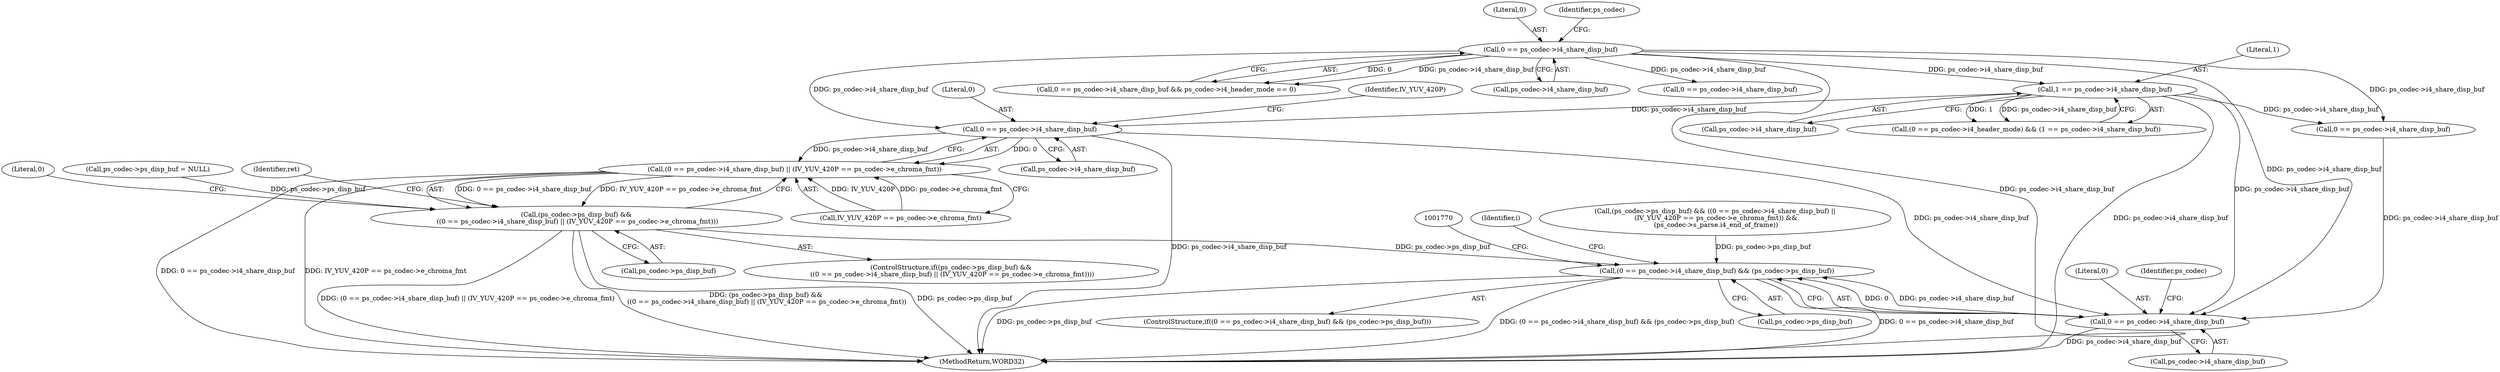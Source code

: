 digraph "0_Android_87fb7909c49e6a4510ba86ace1ffc83459c7e1b9@pointer" {
"1001302" [label="(Call,0 == ps_codec->i4_share_disp_buf)"];
"1000354" [label="(Call,0 == ps_codec->i4_share_disp_buf)"];
"1000706" [label="(Call,1 == ps_codec->i4_share_disp_buf)"];
"1001301" [label="(Call,(0 == ps_codec->i4_share_disp_buf) || (IV_YUV_420P == ps_codec->e_chroma_fmt))"];
"1001297" [label="(Call,(ps_codec->ps_disp_buf) &&\n ((0 == ps_codec->i4_share_disp_buf) || (IV_YUV_420P == ps_codec->e_chroma_fmt)))"];
"1001759" [label="(Call,(0 == ps_codec->i4_share_disp_buf) && (ps_codec->ps_disp_buf))"];
"1001760" [label="(Call,0 == ps_codec->i4_share_disp_buf)"];
"1000353" [label="(Call,0 == ps_codec->i4_share_disp_buf && ps_codec->i4_header_mode == 0)"];
"1001297" [label="(Call,(ps_codec->ps_disp_buf) &&\n ((0 == ps_codec->i4_share_disp_buf) || (IV_YUV_420P == ps_codec->e_chroma_fmt)))"];
"1001303" [label="(Literal,0)"];
"1001308" [label="(Identifier,IV_YUV_420P)"];
"1001316" [label="(Literal,0)"];
"1000707" [label="(Literal,1)"];
"1001302" [label="(Call,0 == ps_codec->i4_share_disp_buf)"];
"1000706" [label="(Call,1 == ps_codec->i4_share_disp_buf)"];
"1000356" [label="(Call,ps_codec->i4_share_disp_buf)"];
"1001780" [label="(Identifier,i)"];
"1001765" [label="(Call,ps_codec->ps_disp_buf)"];
"1000780" [label="(Call,ps_codec->ps_disp_buf = NULL)"];
"1001582" [label="(Call,0 == ps_codec->i4_share_disp_buf)"];
"1000514" [label="(Call,0 == ps_codec->i4_share_disp_buf)"];
"1001918" [label="(MethodReturn,WORD32)"];
"1001759" [label="(Call,(0 == ps_codec->i4_share_disp_buf) && (ps_codec->ps_disp_buf))"];
"1001304" [label="(Call,ps_codec->i4_share_disp_buf)"];
"1000354" [label="(Call,0 == ps_codec->i4_share_disp_buf)"];
"1001397" [label="(Identifier,ret)"];
"1000355" [label="(Literal,0)"];
"1001296" [label="(ControlStructure,if((ps_codec->ps_disp_buf) &&\n ((0 == ps_codec->i4_share_disp_buf) || (IV_YUV_420P == ps_codec->e_chroma_fmt))))"];
"1001762" [label="(Call,ps_codec->i4_share_disp_buf)"];
"1000700" [label="(Call,(0 == ps_codec->i4_header_mode) && (1 == ps_codec->i4_share_disp_buf))"];
"1001298" [label="(Call,ps_codec->ps_disp_buf)"];
"1001760" [label="(Call,0 == ps_codec->i4_share_disp_buf)"];
"1001758" [label="(ControlStructure,if((0 == ps_codec->i4_share_disp_buf) && (ps_codec->ps_disp_buf)))"];
"1001301" [label="(Call,(0 == ps_codec->i4_share_disp_buf) || (IV_YUV_420P == ps_codec->e_chroma_fmt))"];
"1000361" [label="(Identifier,ps_codec)"];
"1001761" [label="(Literal,0)"];
"1000708" [label="(Call,ps_codec->i4_share_disp_buf)"];
"1001576" [label="(Call,(ps_codec->ps_disp_buf) && ((0 == ps_codec->i4_share_disp_buf) ||\n (IV_YUV_420P == ps_codec->e_chroma_fmt)) &&\n (ps_codec->s_parse.i4_end_of_frame))"];
"1001766" [label="(Identifier,ps_codec)"];
"1001307" [label="(Call,IV_YUV_420P == ps_codec->e_chroma_fmt)"];
"1001302" -> "1001301"  [label="AST: "];
"1001302" -> "1001304"  [label="CFG: "];
"1001303" -> "1001302"  [label="AST: "];
"1001304" -> "1001302"  [label="AST: "];
"1001308" -> "1001302"  [label="CFG: "];
"1001301" -> "1001302"  [label="CFG: "];
"1001302" -> "1001918"  [label="DDG: ps_codec->i4_share_disp_buf"];
"1001302" -> "1001301"  [label="DDG: 0"];
"1001302" -> "1001301"  [label="DDG: ps_codec->i4_share_disp_buf"];
"1000354" -> "1001302"  [label="DDG: ps_codec->i4_share_disp_buf"];
"1000706" -> "1001302"  [label="DDG: ps_codec->i4_share_disp_buf"];
"1001302" -> "1001760"  [label="DDG: ps_codec->i4_share_disp_buf"];
"1000354" -> "1000353"  [label="AST: "];
"1000354" -> "1000356"  [label="CFG: "];
"1000355" -> "1000354"  [label="AST: "];
"1000356" -> "1000354"  [label="AST: "];
"1000361" -> "1000354"  [label="CFG: "];
"1000353" -> "1000354"  [label="CFG: "];
"1000354" -> "1001918"  [label="DDG: ps_codec->i4_share_disp_buf"];
"1000354" -> "1000353"  [label="DDG: 0"];
"1000354" -> "1000353"  [label="DDG: ps_codec->i4_share_disp_buf"];
"1000354" -> "1000514"  [label="DDG: ps_codec->i4_share_disp_buf"];
"1000354" -> "1000706"  [label="DDG: ps_codec->i4_share_disp_buf"];
"1000354" -> "1001582"  [label="DDG: ps_codec->i4_share_disp_buf"];
"1000354" -> "1001760"  [label="DDG: ps_codec->i4_share_disp_buf"];
"1000706" -> "1000700"  [label="AST: "];
"1000706" -> "1000708"  [label="CFG: "];
"1000707" -> "1000706"  [label="AST: "];
"1000708" -> "1000706"  [label="AST: "];
"1000700" -> "1000706"  [label="CFG: "];
"1000706" -> "1001918"  [label="DDG: ps_codec->i4_share_disp_buf"];
"1000706" -> "1000700"  [label="DDG: 1"];
"1000706" -> "1000700"  [label="DDG: ps_codec->i4_share_disp_buf"];
"1000706" -> "1001582"  [label="DDG: ps_codec->i4_share_disp_buf"];
"1000706" -> "1001760"  [label="DDG: ps_codec->i4_share_disp_buf"];
"1001301" -> "1001297"  [label="AST: "];
"1001301" -> "1001307"  [label="CFG: "];
"1001307" -> "1001301"  [label="AST: "];
"1001297" -> "1001301"  [label="CFG: "];
"1001301" -> "1001918"  [label="DDG: 0 == ps_codec->i4_share_disp_buf"];
"1001301" -> "1001918"  [label="DDG: IV_YUV_420P == ps_codec->e_chroma_fmt"];
"1001301" -> "1001297"  [label="DDG: 0 == ps_codec->i4_share_disp_buf"];
"1001301" -> "1001297"  [label="DDG: IV_YUV_420P == ps_codec->e_chroma_fmt"];
"1001307" -> "1001301"  [label="DDG: IV_YUV_420P"];
"1001307" -> "1001301"  [label="DDG: ps_codec->e_chroma_fmt"];
"1001297" -> "1001296"  [label="AST: "];
"1001297" -> "1001298"  [label="CFG: "];
"1001298" -> "1001297"  [label="AST: "];
"1001316" -> "1001297"  [label="CFG: "];
"1001397" -> "1001297"  [label="CFG: "];
"1001297" -> "1001918"  [label="DDG: (0 == ps_codec->i4_share_disp_buf) || (IV_YUV_420P == ps_codec->e_chroma_fmt)"];
"1001297" -> "1001918"  [label="DDG: (ps_codec->ps_disp_buf) &&\n ((0 == ps_codec->i4_share_disp_buf) || (IV_YUV_420P == ps_codec->e_chroma_fmt))"];
"1001297" -> "1001918"  [label="DDG: ps_codec->ps_disp_buf"];
"1000780" -> "1001297"  [label="DDG: ps_codec->ps_disp_buf"];
"1001297" -> "1001759"  [label="DDG: ps_codec->ps_disp_buf"];
"1001759" -> "1001758"  [label="AST: "];
"1001759" -> "1001760"  [label="CFG: "];
"1001759" -> "1001765"  [label="CFG: "];
"1001760" -> "1001759"  [label="AST: "];
"1001765" -> "1001759"  [label="AST: "];
"1001770" -> "1001759"  [label="CFG: "];
"1001780" -> "1001759"  [label="CFG: "];
"1001759" -> "1001918"  [label="DDG: (0 == ps_codec->i4_share_disp_buf) && (ps_codec->ps_disp_buf)"];
"1001759" -> "1001918"  [label="DDG: 0 == ps_codec->i4_share_disp_buf"];
"1001759" -> "1001918"  [label="DDG: ps_codec->ps_disp_buf"];
"1001760" -> "1001759"  [label="DDG: 0"];
"1001760" -> "1001759"  [label="DDG: ps_codec->i4_share_disp_buf"];
"1001576" -> "1001759"  [label="DDG: ps_codec->ps_disp_buf"];
"1001760" -> "1001762"  [label="CFG: "];
"1001761" -> "1001760"  [label="AST: "];
"1001762" -> "1001760"  [label="AST: "];
"1001766" -> "1001760"  [label="CFG: "];
"1001760" -> "1001918"  [label="DDG: ps_codec->i4_share_disp_buf"];
"1001582" -> "1001760"  [label="DDG: ps_codec->i4_share_disp_buf"];
}
